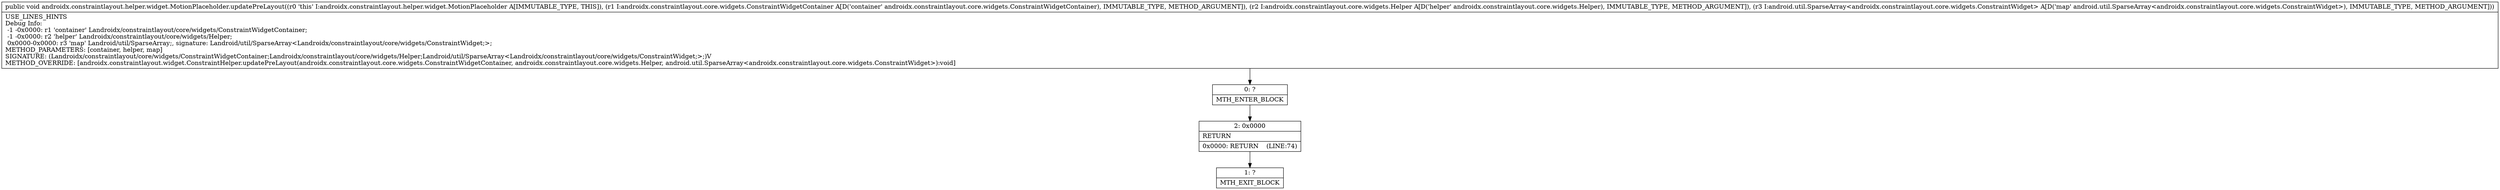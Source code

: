 digraph "CFG forandroidx.constraintlayout.helper.widget.MotionPlaceholder.updatePreLayout(Landroidx\/constraintlayout\/core\/widgets\/ConstraintWidgetContainer;Landroidx\/constraintlayout\/core\/widgets\/Helper;Landroid\/util\/SparseArray;)V" {
Node_0 [shape=record,label="{0\:\ ?|MTH_ENTER_BLOCK\l}"];
Node_2 [shape=record,label="{2\:\ 0x0000|RETURN\l|0x0000: RETURN    (LINE:74)\l}"];
Node_1 [shape=record,label="{1\:\ ?|MTH_EXIT_BLOCK\l}"];
MethodNode[shape=record,label="{public void androidx.constraintlayout.helper.widget.MotionPlaceholder.updatePreLayout((r0 'this' I:androidx.constraintlayout.helper.widget.MotionPlaceholder A[IMMUTABLE_TYPE, THIS]), (r1 I:androidx.constraintlayout.core.widgets.ConstraintWidgetContainer A[D('container' androidx.constraintlayout.core.widgets.ConstraintWidgetContainer), IMMUTABLE_TYPE, METHOD_ARGUMENT]), (r2 I:androidx.constraintlayout.core.widgets.Helper A[D('helper' androidx.constraintlayout.core.widgets.Helper), IMMUTABLE_TYPE, METHOD_ARGUMENT]), (r3 I:android.util.SparseArray\<androidx.constraintlayout.core.widgets.ConstraintWidget\> A[D('map' android.util.SparseArray\<androidx.constraintlayout.core.widgets.ConstraintWidget\>), IMMUTABLE_TYPE, METHOD_ARGUMENT]))  | USE_LINES_HINTS\lDebug Info:\l  \-1 \-0x0000: r1 'container' Landroidx\/constraintlayout\/core\/widgets\/ConstraintWidgetContainer;\l  \-1 \-0x0000: r2 'helper' Landroidx\/constraintlayout\/core\/widgets\/Helper;\l  0x0000\-0x0000: r3 'map' Landroid\/util\/SparseArray;, signature: Landroid\/util\/SparseArray\<Landroidx\/constraintlayout\/core\/widgets\/ConstraintWidget;\>;\lMETHOD_PARAMETERS: [container, helper, map]\lSIGNATURE: (Landroidx\/constraintlayout\/core\/widgets\/ConstraintWidgetContainer;Landroidx\/constraintlayout\/core\/widgets\/Helper;Landroid\/util\/SparseArray\<Landroidx\/constraintlayout\/core\/widgets\/ConstraintWidget;\>;)V\lMETHOD_OVERRIDE: [androidx.constraintlayout.widget.ConstraintHelper.updatePreLayout(androidx.constraintlayout.core.widgets.ConstraintWidgetContainer, androidx.constraintlayout.core.widgets.Helper, android.util.SparseArray\<androidx.constraintlayout.core.widgets.ConstraintWidget\>):void]\l}"];
MethodNode -> Node_0;Node_0 -> Node_2;
Node_2 -> Node_1;
}

